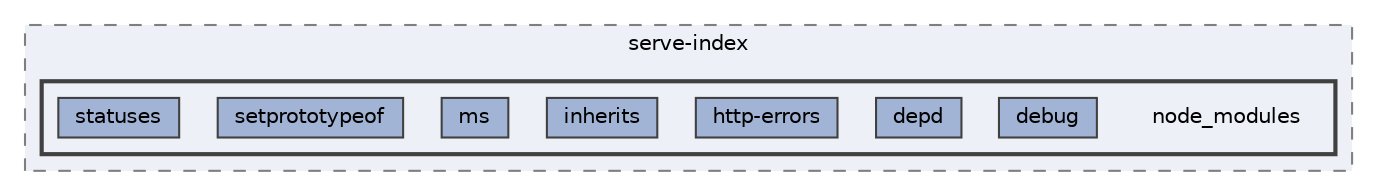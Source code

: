 digraph "pkiclassroomrescheduler/src/main/frontend/node_modules/serve-index/node_modules"
{
 // LATEX_PDF_SIZE
  bgcolor="transparent";
  edge [fontname=Helvetica,fontsize=10,labelfontname=Helvetica,labelfontsize=10];
  node [fontname=Helvetica,fontsize=10,shape=box,height=0.2,width=0.4];
  compound=true
  subgraph clusterdir_f51e3cec871f71be87916ca3ea949f2e {
    graph [ bgcolor="#edf0f7", pencolor="grey50", label="serve-index", fontname=Helvetica,fontsize=10 style="filled,dashed", URL="dir_f51e3cec871f71be87916ca3ea949f2e.html",tooltip=""]
  subgraph clusterdir_f72314d27bcaa525338a40e02c6eaf61 {
    graph [ bgcolor="#edf0f7", pencolor="grey25", label="", fontname=Helvetica,fontsize=10 style="filled,bold", URL="dir_f72314d27bcaa525338a40e02c6eaf61.html",tooltip=""]
    dir_f72314d27bcaa525338a40e02c6eaf61 [shape=plaintext, label="node_modules"];
  dir_34a3c24d4954d60340833e01d408faec [label="debug", fillcolor="#a2b4d6", color="grey25", style="filled", URL="dir_34a3c24d4954d60340833e01d408faec.html",tooltip=""];
  dir_8a82b88572a804ed2644eedec573f09c [label="depd", fillcolor="#a2b4d6", color="grey25", style="filled", URL="dir_8a82b88572a804ed2644eedec573f09c.html",tooltip=""];
  dir_e4ee7457f4d7b133311ab0e08ad2997e [label="http-errors", fillcolor="#a2b4d6", color="grey25", style="filled", URL="dir_e4ee7457f4d7b133311ab0e08ad2997e.html",tooltip=""];
  dir_a42af178d13db56fe014a2ebf0bcf2ed [label="inherits", fillcolor="#a2b4d6", color="grey25", style="filled", URL="dir_a42af178d13db56fe014a2ebf0bcf2ed.html",tooltip=""];
  dir_0485811f7ba27801dcbb93ffde98f944 [label="ms", fillcolor="#a2b4d6", color="grey25", style="filled", URL="dir_0485811f7ba27801dcbb93ffde98f944.html",tooltip=""];
  dir_fcfafb7c8e677538bf9d93a1763b30e6 [label="setprototypeof", fillcolor="#a2b4d6", color="grey25", style="filled", URL="dir_fcfafb7c8e677538bf9d93a1763b30e6.html",tooltip=""];
  dir_048d61f116e39324a32be3a654da693f [label="statuses", fillcolor="#a2b4d6", color="grey25", style="filled", URL="dir_048d61f116e39324a32be3a654da693f.html",tooltip=""];
  }
  }
}
